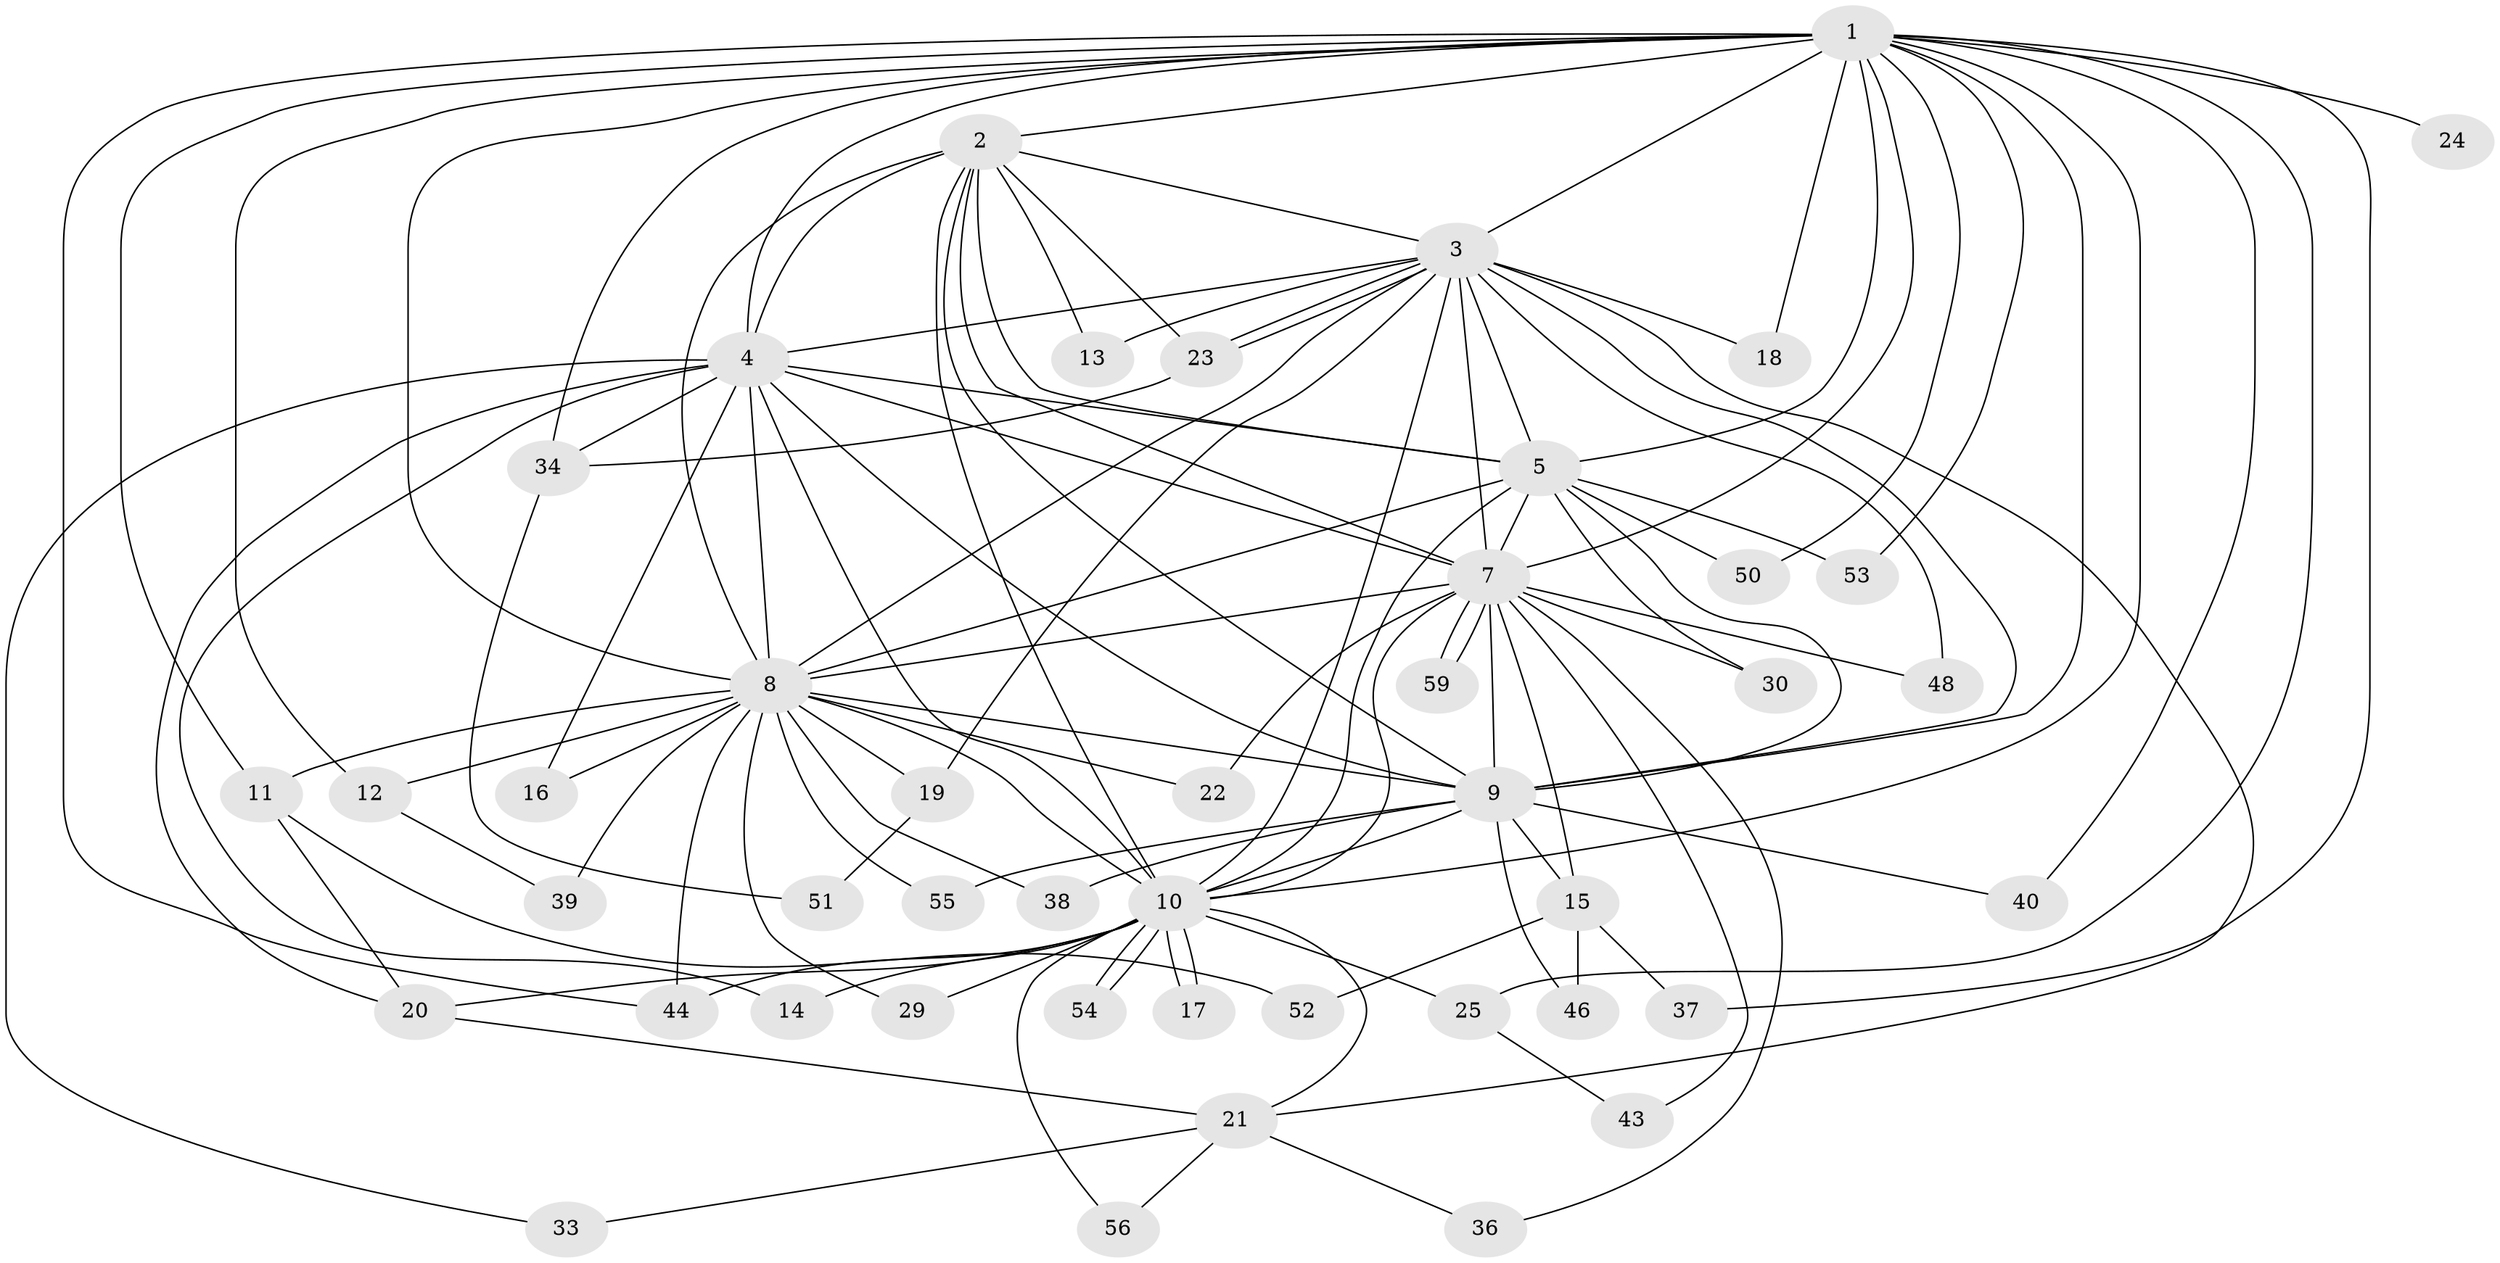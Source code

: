 // original degree distribution, {13: 0.03389830508474576, 12: 0.01694915254237288, 21: 0.01694915254237288, 15: 0.03389830508474576, 18: 0.03389830508474576, 20: 0.03389830508474576, 4: 0.06779661016949153, 2: 0.6101694915254238, 6: 0.03389830508474576, 3: 0.11864406779661017}
// Generated by graph-tools (version 1.1) at 2025/11/02/27/25 16:11:06]
// undirected, 45 vertices, 112 edges
graph export_dot {
graph [start="1"]
  node [color=gray90,style=filled];
  1 [super="+6"];
  2;
  3 [super="+42"];
  4 [super="+49"];
  5 [super="+32"];
  7 [super="+27"];
  8 [super="+45"];
  9 [super="+41"];
  10 [super="+57"];
  11;
  12;
  13;
  14;
  15 [super="+58"];
  16;
  17;
  18;
  19 [super="+31"];
  20 [super="+28"];
  21 [super="+35"];
  22;
  23 [super="+26"];
  24;
  25;
  29;
  30;
  33;
  34 [super="+47"];
  36;
  37;
  38;
  39;
  40;
  43;
  44;
  46;
  48;
  50;
  51;
  52;
  53;
  54;
  55;
  56;
  59;
  1 -- 2 [weight=2];
  1 -- 3 [weight=2];
  1 -- 4 [weight=2];
  1 -- 5 [weight=2];
  1 -- 7 [weight=2];
  1 -- 8 [weight=2];
  1 -- 9 [weight=2];
  1 -- 10 [weight=2];
  1 -- 12 [weight=2];
  1 -- 24 [weight=2];
  1 -- 37;
  1 -- 50;
  1 -- 11;
  1 -- 18;
  1 -- 25;
  1 -- 40;
  1 -- 44;
  1 -- 53;
  1 -- 34;
  2 -- 3;
  2 -- 4;
  2 -- 5;
  2 -- 7 [weight=2];
  2 -- 8;
  2 -- 9;
  2 -- 10;
  2 -- 13;
  2 -- 23;
  3 -- 4 [weight=2];
  3 -- 5 [weight=2];
  3 -- 7;
  3 -- 8;
  3 -- 9 [weight=2];
  3 -- 10;
  3 -- 13;
  3 -- 18;
  3 -- 19;
  3 -- 21;
  3 -- 23;
  3 -- 23;
  3 -- 48;
  4 -- 5;
  4 -- 7;
  4 -- 8;
  4 -- 9;
  4 -- 10;
  4 -- 14;
  4 -- 16;
  4 -- 20;
  4 -- 33;
  4 -- 34;
  5 -- 7;
  5 -- 8;
  5 -- 9;
  5 -- 10;
  5 -- 30;
  5 -- 50;
  5 -- 53;
  7 -- 8;
  7 -- 9;
  7 -- 10;
  7 -- 15;
  7 -- 22;
  7 -- 30;
  7 -- 36;
  7 -- 43;
  7 -- 48;
  7 -- 59;
  7 -- 59;
  8 -- 9;
  8 -- 10;
  8 -- 11;
  8 -- 16;
  8 -- 19 [weight=2];
  8 -- 22;
  8 -- 29;
  8 -- 38;
  8 -- 39;
  8 -- 44;
  8 -- 55;
  8 -- 12;
  9 -- 10;
  9 -- 15;
  9 -- 38;
  9 -- 40;
  9 -- 46;
  9 -- 55;
  10 -- 14;
  10 -- 17;
  10 -- 17;
  10 -- 21;
  10 -- 25;
  10 -- 29;
  10 -- 54;
  10 -- 54;
  10 -- 56;
  10 -- 44;
  10 -- 20;
  11 -- 20;
  11 -- 52;
  12 -- 39;
  15 -- 37;
  15 -- 46;
  15 -- 52 [weight=2];
  19 -- 51;
  20 -- 21;
  21 -- 33;
  21 -- 36;
  21 -- 56;
  23 -- 34;
  25 -- 43;
  34 -- 51;
}
